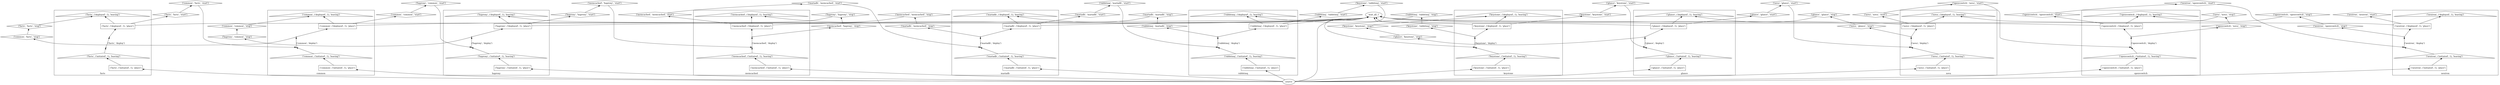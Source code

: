 digraph G {
	rankdir=BT;
	subgraph cluster_1 {
		color = black;
		label = "facts";
		v30 [label="('facts', ('deployed', 1), 'leaving')"] [shape=triangle];
		v65 [label="('facts', ('initiated', 1), 'place')"] [shape=box];
		v72 [label="('facts', ('initiated', 1), 'leaving')"] [shape=triangle];
		v66 [label="('facts', ('deploy', 1), 'beginning')"] [shape=point];
		v67 [label="('facts', ('deployed', 1), 'place')"] [shape=box];
		v55 [label="('facts', ('deploy', 1), 'end')"] [shape=point];
		v65 -> v72 [label=""];
		v67 -> v30 [label=""];
		v72 -> v66 [label=""];
		v66 -> v55 [label="('facts', 'deploy')"];
		v55 -> v67 [label=""];
	}
	subgraph cluster_2 {
		color = black;
		label = "common";
		v29 [label="('common', ('deployed', 1), 'place')"] [shape=box];
		v42 [label="('common', ('initiated', 1), 'place')"] [shape=box];
		v43 [label="('common', ('deploy', 1), 'beginning')"] [shape=point];
		v13 [label="('common', ('deploy', 1), 'end')"] [shape=point];
		v85 [label="('common', ('initiated', 1), 'leaving')"] [shape=triangle];
		v68 [label="('common', ('deployed', 1), 'leaving')"] [shape=triangle];
		v42 -> v85 [label=""];
		v29 -> v68 [label=""];
		v85 -> v43 [label=""];
		v43 -> v13 [label="('common', 'deploy')"];
		v13 -> v29 [label=""];
	}
	subgraph cluster_3 {
		color = black;
		label = "haproxy";
		v28 [label="('haproxy', ('deployed', 1), 'leaving')"] [shape=triangle];
		v16 [label="('haproxy', ('deploy', 1), 'end')"] [shape=point];
		v106 [label="('haproxy', ('initiated', 1), 'leaving')"] [shape=triangle];
		v33 [label="('haproxy', ('initiated', 1), 'place')"] [shape=box];
		v44 [label="('haproxy', ('deploy', 1), 'beginning')"] [shape=point];
		v52 [label="('haproxy', ('deployed', 1), 'place')"] [shape=box];
		v33 -> v106 [label=""];
		v52 -> v28 [label=""];
		v106 -> v44 [label=""];
		v44 -> v16 [label="('haproxy', 'deploy')"];
		v16 -> v52 [label=""];
	}
	subgraph cluster_4 {
		color = black;
		label = "memcached";
		v36 [label="('memcached', ('initiated', 1), 'place')"] [shape=box];
		v82 [label="('memcached', ('deployed', 1), 'leaving')"] [shape=triangle];
		v7 [label="('memcached', ('deployed', 1), 'place')"] [shape=box];
		v100 [label="('memcached', ('deploy', 1), 'end')"] [shape=point];
		v10 [label="('memcached', ('deploy', 1), 'beginning')"] [shape=point];
		v94 [label="('memcached', ('initiated', 1), 'leaving')"] [shape=triangle];
		v36 -> v94 [label=""];
		v7 -> v82 [label=""];
		v94 -> v10 [label=""];
		v10 -> v100 [label="('memcached', 'deploy')"];
		v100 -> v7 [label=""];
	}
	subgraph cluster_5 {
		color = black;
		label = "mariadb";
		v105 [label="('mariadb', ('deploy', 1), 'beginning')"] [shape=point];
		v104 [label="('mariadb', ('initiated', 1), 'place')"] [shape=box];
		v31 [label="('mariadb', ('deploy', 1), 'end')"] [shape=point];
		v83 [label="('mariadb', ('initiated', 1), 'leaving')"] [shape=triangle];
		v8 [label="('mariadb', ('deployed', 1), 'leaving')"] [shape=triangle];
		v21 [label="('mariadb', ('deployed', 1), 'place')"] [shape=box];
		v104 -> v83 [label=""];
		v21 -> v8 [label=""];
		v83 -> v105 [label=""];
		v105 -> v31 [label="('mariadb', 'deploy')"];
		v31 -> v21 [label=""];
	}
	subgraph cluster_6 {
		color = black;
		label = "rabbitmq";
		v96 [label="('rabbitmq', ('deployed', 1), 'leaving')"] [shape=triangle];
		v32 [label="('rabbitmq', ('deploy', 1), 'end')"] [shape=point];
		v37 [label="('rabbitmq', ('initiated', 1), 'leaving')"] [shape=triangle];
		v99 [label="('rabbitmq', ('initiated', 1), 'place')"] [shape=box];
		v58 [label="('rabbitmq', ('deploy', 1), 'beginning')"] [shape=point];
		v87 [label="('rabbitmq', ('deployed', 1), 'place')"] [shape=box];
		v99 -> v37 [label=""];
		v87 -> v96 [label=""];
		v37 -> v58 [label=""];
		v58 -> v32 [label="('rabbitmq', 'deploy')"];
		v32 -> v87 [label=""];
	}
	subgraph cluster_7 {
		color = black;
		label = "keystone";
		v98 [label="('keystone', ('initiated', 1), 'leaving')"] [shape=triangle];
		v50 [label="('keystone', ('deploy', 1), 'end')"] [shape=point];
		v24 [label="('keystone', ('initiated', 1), 'place')"] [shape=box];
		v35 [label="('keystone', ('deploy', 1), 'beginning')"] [shape=point];
		v108 [label="('keystone', ('deployed', 1), 'place')"] [shape=box];
		v89 [label="('keystone', ('deployed', 1), 'leaving')"] [shape=triangle];
		v24 -> v98 [label=""];
		v108 -> v89 [label=""];
		v98 -> v35 [label=""];
		v35 -> v50 [label="('keystone', 'deploy')"];
		v50 -> v108 [label=""];
	}
	subgraph cluster_8 {
		color = black;
		label = "openvswitch";
		v17 [label="('openvswitch', ('initiated', 1), 'leaving')"] [shape=triangle];
		v20 [label="('openvswitch', ('deploy', 1), 'end')"] [shape=point];
		v107 [label="('openvswitch', ('initiated', 1), 'place')"] [shape=box];
		v3 [label="('openvswitch', ('deploy', 1), 'beginning')"] [shape=point];
		v79 [label="('openvswitch', ('deployed', 1), 'place')"] [shape=box];
		v4 [label="('openvswitch', ('deployed', 1), 'leaving')"] [shape=triangle];
		v107 -> v17 [label=""];
		v79 -> v4 [label=""];
		v17 -> v3 [label=""];
		v3 -> v20 [label="('openvswitch', 'deploy')"];
		v20 -> v79 [label=""];
	}
	subgraph cluster_9 {
		color = black;
		label = "glance";
		v63 [label="('glance', ('initiated', 1), 'place')"] [shape=box];
		v38 [label="('glance', ('deployed', 1), 'place')"] [shape=box];
		v5 [label="('glance', ('deploy', 1), 'beginning')"] [shape=point];
		v39 [label="('glance', ('initiated', 1), 'leaving')"] [shape=triangle];
		v49 [label="('glance', ('deployed', 1), 'leaving')"] [shape=triangle];
		v53 [label="('glance', ('deploy', 1), 'end')"] [shape=point];
		v63 -> v39 [label=""];
		v38 -> v49 [label=""];
		v39 -> v5 [label=""];
		v5 -> v53 [label="('glance', 'deploy')"];
		v53 -> v38 [label=""];
	}
	subgraph cluster_10 {
		color = black;
		label = "neutron";
		v57 [label="('neutron', ('initiated', 1), 'leaving')"] [shape=triangle];
		v70 [label="('neutron', ('deploy', 1), 'end')"] [shape=point];
		v101 [label="('neutron', ('deployed', 1), 'leaving')"] [shape=triangle];
		v46 [label="('neutron', ('deploy', 1), 'beginning')"] [shape=point];
		v25 [label="('neutron', ('deployed', 1), 'place')"] [shape=box];
		v45 [label="('neutron', ('initiated', 1), 'place')"] [shape=box];
		v45 -> v57 [label=""];
		v25 -> v101 [label=""];
		v57 -> v46 [label=""];
		v46 -> v70 [label="('neutron', 'deploy')"];
		v70 -> v25 [label=""];
	}
	subgraph cluster_11 {
		color = black;
		label = "nova";
		v64 [label="('nova', ('deployed', 1), 'leaving')"] [shape=triangle];
		v12 [label="('nova', ('initiated', 1), 'place')"] [shape=box];
		v77 [label="('nova', ('initiated', 1), 'leaving')"] [shape=triangle];
		v14 [label="('nova', ('deploy', 1), 'beginning')"] [shape=point];
		v88 [label="('nova', ('deployed', 1), 'place')"] [shape=box];
		v54 [label="('nova', ('deploy', 1), 'end')"] [shape=point];
		v12 -> v77 [label=""];
		v88 -> v64 [label=""];
		v77 -> v14 [label=""];
		v14 -> v54 [label="('nova', 'deploy')"];
		v54 -> v88 [label=""];
	}
	v40 [label="source"] [shape=oval];
	v73 [label="('facts', 'facts', 'start')"] [shape=diamond];
	v19 [label="('common', 'facts', 'start')"] [shape=diamond];
	v1 [label="('facts', 'facts', 'stop')"] [shape=diamond];
	v69 [label="('common', 'facts', 'stop')"] [shape=diamond];
	v102 [label="('common', 'common', 'start')"] [shape=diamond];
	v78 [label="('haproxy', 'common', 'start')"] [shape=diamond];
	v9 [label="('common', 'common', 'stop')"] [shape=diamond];
	v18 [label="('haproxy', 'common', 'stop')"] [shape=diamond];
	v81 [label="('haproxy', 'haproxy', 'start')"] [shape=diamond];
	v93 [label="('memcached', 'haproxy', 'start')"] [shape=diamond];
	v95 [label="('haproxy', 'haproxy', 'stop')"] [shape=diamond];
	v34 [label="('memcached', 'haproxy', 'stop')"] [shape=diamond];
	v47 [label="('memcached', 'memcached', 'start')"] [shape=diamond];
	v26 [label="('mariadb', 'memcached', 'start')"] [shape=diamond];
	v60 [label="('memcached', 'memcached', 'stop')"] [shape=diamond];
	v15 [label="('mariadb', 'memcached', 'stop')"] [shape=diamond];
	v59 [label="('mariadb', 'mariadb', 'start')"] [shape=diamond];
	v11 [label="('rabbitmq', 'mariadb', 'start')"] [shape=diamond];
	v76 [label="('mariadb', 'mariadb', 'stop')"] [shape=diamond];
	v80 [label="('rabbitmq', 'mariadb', 'stop')"] [shape=diamond];
	v61 [label="('rabbitmq', 'rabbitmq', 'start')"] [shape=diamond];
	v56 [label="('keystone', 'rabbitmq', 'start')"] [shape=diamond];
	v74 [label="('rabbitmq', 'rabbitmq', 'stop')"] [shape=diamond];
	v86 [label="('keystone', 'rabbitmq', 'stop')"] [shape=diamond];
	v6 [label="('keystone', 'keystone', 'start')"] [shape=diamond];
	v90 [label="('glance', 'keystone', 'start')"] [shape=diamond];
	v97 [label="('keystone', 'keystone', 'stop')"] [shape=diamond];
	v51 [label="('glance', 'keystone', 'stop')"] [shape=diamond];
	v75 [label="('glance', 'glance', 'start')"] [shape=diamond];
	v23 [label="('nova', 'glance', 'start')"] [shape=diamond];
	v22 [label="('glance', 'glance', 'stop')"] [shape=diamond];
	v2 [label="('nova', 'glance', 'stop')"] [shape=diamond];
	v0 [label="('nova', 'nova', 'start')"] [shape=diamond];
	v84 [label="('openvswitch', 'nova', 'start')"] [shape=diamond];
	v92 [label="('nova', 'nova', 'stop')"] [shape=diamond];
	v103 [label="('openvswitch', 'nova', 'stop')"] [shape=diamond];
	v71 [label="('openvswitch', 'openvswitch', 'start')"] [shape=diamond];
	v62 [label="('neutron', 'openvswitch', 'start')"] [shape=diamond];
	v48 [label="('openvswitch', 'openvswitch', 'stop')"] [shape=diamond];
	v41 [label="('neutron', 'openvswitch', 'stop')"] [shape=diamond];
	v91 [label="wait_all_1"] [shape=oval];
	v27 [label="('neutron', 'neutron', 'start')"] [shape=diamond];
	v40 -> v65 [label=""];
	v40 -> v42 [label=""];
	v40 -> v33 [label=""];
	v40 -> v36 [label=""];
	v40 -> v104 [label=""];
	v40 -> v99 [label=""];
	v40 -> v107 [label=""];
	v40 -> v24 [label=""];
	v40 -> v63 [label=""];
	v40 -> v45 [label=""];
	v40 -> v12 [label=""];
	v40 -> v91 [label=""];
	v73 -> v19 [label=""];
	v19 -> v43 [label=""];
	v1 -> v30 [label=""];
	v69 -> v1 [label=""];
	v102 -> v78 [label=""];
	v78 -> v44 [label=""];
	v9 -> v68 [label=""];
	v18 -> v9 [label=""];
	v81 -> v93 [label=""];
	v93 -> v10 [label=""];
	v95 -> v28 [label=""];
	v34 -> v95 [label=""];
	v47 -> v26 [label=""];
	v26 -> v105 [label=""];
	v60 -> v82 [label=""];
	v15 -> v60 [label=""];
	v59 -> v11 [label=""];
	v11 -> v58 [label=""];
	v76 -> v8 [label=""];
	v80 -> v76 [label=""];
	v61 -> v56 [label=""];
	v56 -> v35 [label=""];
	v74 -> v96 [label=""];
	v86 -> v74 [label=""];
	v6 -> v90 [label=""];
	v90 -> v5 [label=""];
	v97 -> v89 [label=""];
	v51 -> v97 [label=""];
	v75 -> v23 [label=""];
	v23 -> v14 [label=""];
	v22 -> v49 [label=""];
	v2 -> v22 [label=""];
	v0 -> v84 [label=""];
	v84 -> v3 [label=""];
	v92 -> v64 [label=""];
	v103 -> v92 [label=""];
	v71 -> v62 [label=""];
	v62 -> v46 [label=""];
	v48 -> v4 [label=""];
	v41 -> v48 [label=""];
	v67 -> v91 [label=""];
	v67 -> v73 [label=""];
	v29 -> v91 [label=""];
	v29 -> v102 [label=""];
	v52 -> v91 [label=""];
	v52 -> v81 [label=""];
	v7 -> v91 [label=""];
	v7 -> v47 [label=""];
	v21 -> v91 [label=""];
	v21 -> v59 [label=""];
	v87 -> v91 [label=""];
	v87 -> v61 [label=""];
	v108 -> v91 [label=""];
	v108 -> v6 [label=""];
	v79 -> v91 [label=""];
	v79 -> v71 [label=""];
	v38 -> v91 [label=""];
	v38 -> v75 [label=""];
	v25 -> v91 [label=""];
	v25 -> v27 [label=""];
	v88 -> v91 [label=""];
	v88 -> v0 [label=""];
	v13 -> v69 [label=""];
	v16 -> v18 [label=""];
	v100 -> v34 [label=""];
	v31 -> v15 [label=""];
	v32 -> v80 [label=""];
	v50 -> v86 [label=""];
	v20 -> v103 [label=""];
	v53 -> v51 [label=""];
	v70 -> v41 [label=""];
	v54 -> v2 [label=""];
}
